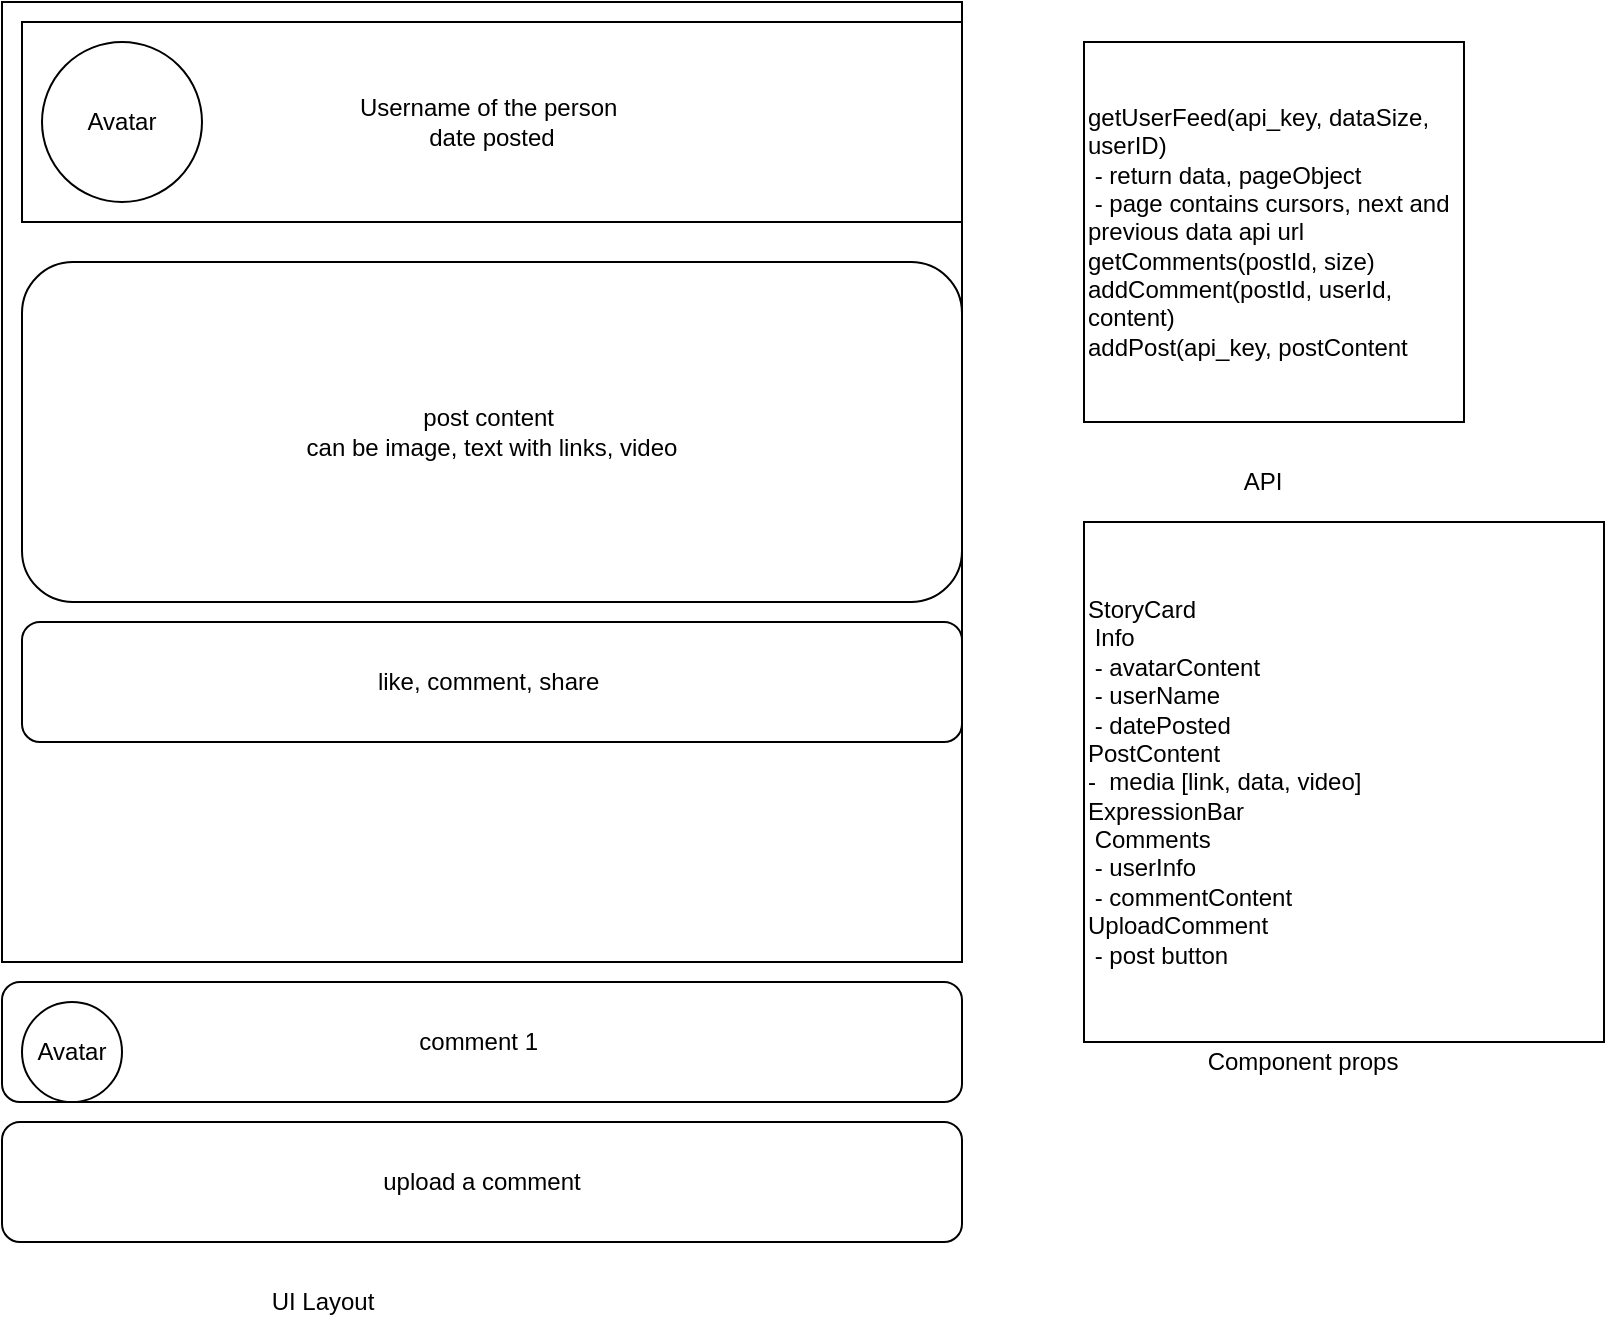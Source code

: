 <mxfile version="15.4.1" type="github">
  <diagram id="2VDzocID4atmfYFC9NuJ" name="Page-1">
    <mxGraphModel dx="1113" dy="629" grid="1" gridSize="10" guides="1" tooltips="1" connect="1" arrows="1" fold="1" page="1" pageScale="1" pageWidth="850" pageHeight="1100" math="0" shadow="0">
      <root>
        <mxCell id="0" />
        <mxCell id="1" parent="0" />
        <mxCell id="yX39dWFXJKRczpGKgtbc-1" value="" style="whiteSpace=wrap;html=1;aspect=fixed;" vertex="1" parent="1">
          <mxGeometry x="30" y="20" width="480" height="480" as="geometry" />
        </mxCell>
        <mxCell id="yX39dWFXJKRczpGKgtbc-2" value="Username of the person&amp;nbsp;&lt;br&gt;date posted" style="rounded=0;whiteSpace=wrap;html=1;" vertex="1" parent="1">
          <mxGeometry x="40" y="30" width="470" height="100" as="geometry" />
        </mxCell>
        <mxCell id="yX39dWFXJKRczpGKgtbc-3" value="Avatar" style="ellipse;whiteSpace=wrap;html=1;aspect=fixed;" vertex="1" parent="1">
          <mxGeometry x="50" y="40" width="80" height="80" as="geometry" />
        </mxCell>
        <mxCell id="yX39dWFXJKRczpGKgtbc-5" value="post content&amp;nbsp;&lt;br&gt;can be image, text with links, video" style="rounded=1;whiteSpace=wrap;html=1;" vertex="1" parent="1">
          <mxGeometry x="40" y="150" width="470" height="170" as="geometry" />
        </mxCell>
        <mxCell id="yX39dWFXJKRczpGKgtbc-7" value="like, comment, share&amp;nbsp;" style="rounded=1;whiteSpace=wrap;html=1;align=center;" vertex="1" parent="1">
          <mxGeometry x="40" y="330" width="470" height="60" as="geometry" />
        </mxCell>
        <mxCell id="yX39dWFXJKRczpGKgtbc-10" value="comment 1&amp;nbsp;" style="rounded=1;whiteSpace=wrap;html=1;align=center;" vertex="1" parent="1">
          <mxGeometry x="30" y="510" width="480" height="60" as="geometry" />
        </mxCell>
        <mxCell id="yX39dWFXJKRczpGKgtbc-11" value="Avatar" style="ellipse;whiteSpace=wrap;html=1;aspect=fixed;" vertex="1" parent="1">
          <mxGeometry x="40" y="520" width="50" height="50" as="geometry" />
        </mxCell>
        <mxCell id="yX39dWFXJKRczpGKgtbc-12" value="upload a comment" style="rounded=1;whiteSpace=wrap;html=1;align=center;" vertex="1" parent="1">
          <mxGeometry x="30" y="580" width="480" height="60" as="geometry" />
        </mxCell>
        <mxCell id="yX39dWFXJKRczpGKgtbc-13" value="getUserFeed(api_key, dataSize, userID)&lt;br&gt;&amp;nbsp;- return data, pageObject&lt;br&gt;&amp;nbsp;- page contains cursors, next and previous data api url&lt;br&gt;getComments(postId, size)&lt;br&gt;addComment(postId, userId, content)&lt;br&gt;addPost(api_key, postContent" style="whiteSpace=wrap;html=1;aspect=fixed;align=left;" vertex="1" parent="1">
          <mxGeometry x="571" y="40" width="190" height="190" as="geometry" />
        </mxCell>
        <mxCell id="yX39dWFXJKRczpGKgtbc-14" value="UI Layout" style="text;html=1;align=center;verticalAlign=middle;resizable=0;points=[];autosize=1;strokeColor=none;fillColor=none;" vertex="1" parent="1">
          <mxGeometry x="155" y="660" width="70" height="20" as="geometry" />
        </mxCell>
        <mxCell id="yX39dWFXJKRczpGKgtbc-15" value="API" style="text;html=1;align=center;verticalAlign=middle;resizable=0;points=[];autosize=1;strokeColor=none;fillColor=none;" vertex="1" parent="1">
          <mxGeometry x="645" y="250" width="30" height="20" as="geometry" />
        </mxCell>
        <mxCell id="yX39dWFXJKRczpGKgtbc-16" value="&lt;div&gt;&lt;span&gt;StoryCard&lt;/span&gt;&lt;br&gt;&lt;/div&gt;&lt;div&gt;&amp;nbsp;Info&lt;/div&gt;&lt;div&gt;&amp;nbsp;- avatarContent&lt;/div&gt;&lt;div&gt;&amp;nbsp;- userName&lt;/div&gt;&lt;div&gt;&lt;span&gt;&amp;nbsp;- datePosted&lt;/span&gt;&lt;/div&gt;&lt;div&gt;&lt;span&gt;PostContent&lt;/span&gt;&lt;/div&gt;&lt;div&gt;&lt;span&gt;-&amp;nbsp; media [link, data, video]&lt;/span&gt;&lt;/div&gt;&lt;div&gt;&lt;span&gt;ExpressionBar&lt;/span&gt;&lt;/div&gt;&lt;div&gt;&lt;span&gt;&amp;nbsp;Comments&lt;/span&gt;&lt;/div&gt;&lt;div&gt;&lt;span style=&quot;white-space: pre&quot;&gt;	&lt;/span&gt;- userInfo&lt;br&gt;&lt;/div&gt;&lt;div&gt;&lt;span style=&quot;white-space: pre&quot;&gt;	&lt;/span&gt;- commentContent&lt;br&gt;&lt;/div&gt;&lt;div&gt;UploadComment&lt;/div&gt;&lt;div&gt;&amp;nbsp;- post button&lt;/div&gt;" style="whiteSpace=wrap;html=1;aspect=fixed;align=left;" vertex="1" parent="1">
          <mxGeometry x="571" y="280" width="260" height="260" as="geometry" />
        </mxCell>
        <mxCell id="yX39dWFXJKRczpGKgtbc-17" value="Component props" style="text;html=1;align=center;verticalAlign=middle;resizable=0;points=[];autosize=1;strokeColor=none;fillColor=none;" vertex="1" parent="1">
          <mxGeometry x="625" y="540" width="110" height="20" as="geometry" />
        </mxCell>
      </root>
    </mxGraphModel>
  </diagram>
</mxfile>
